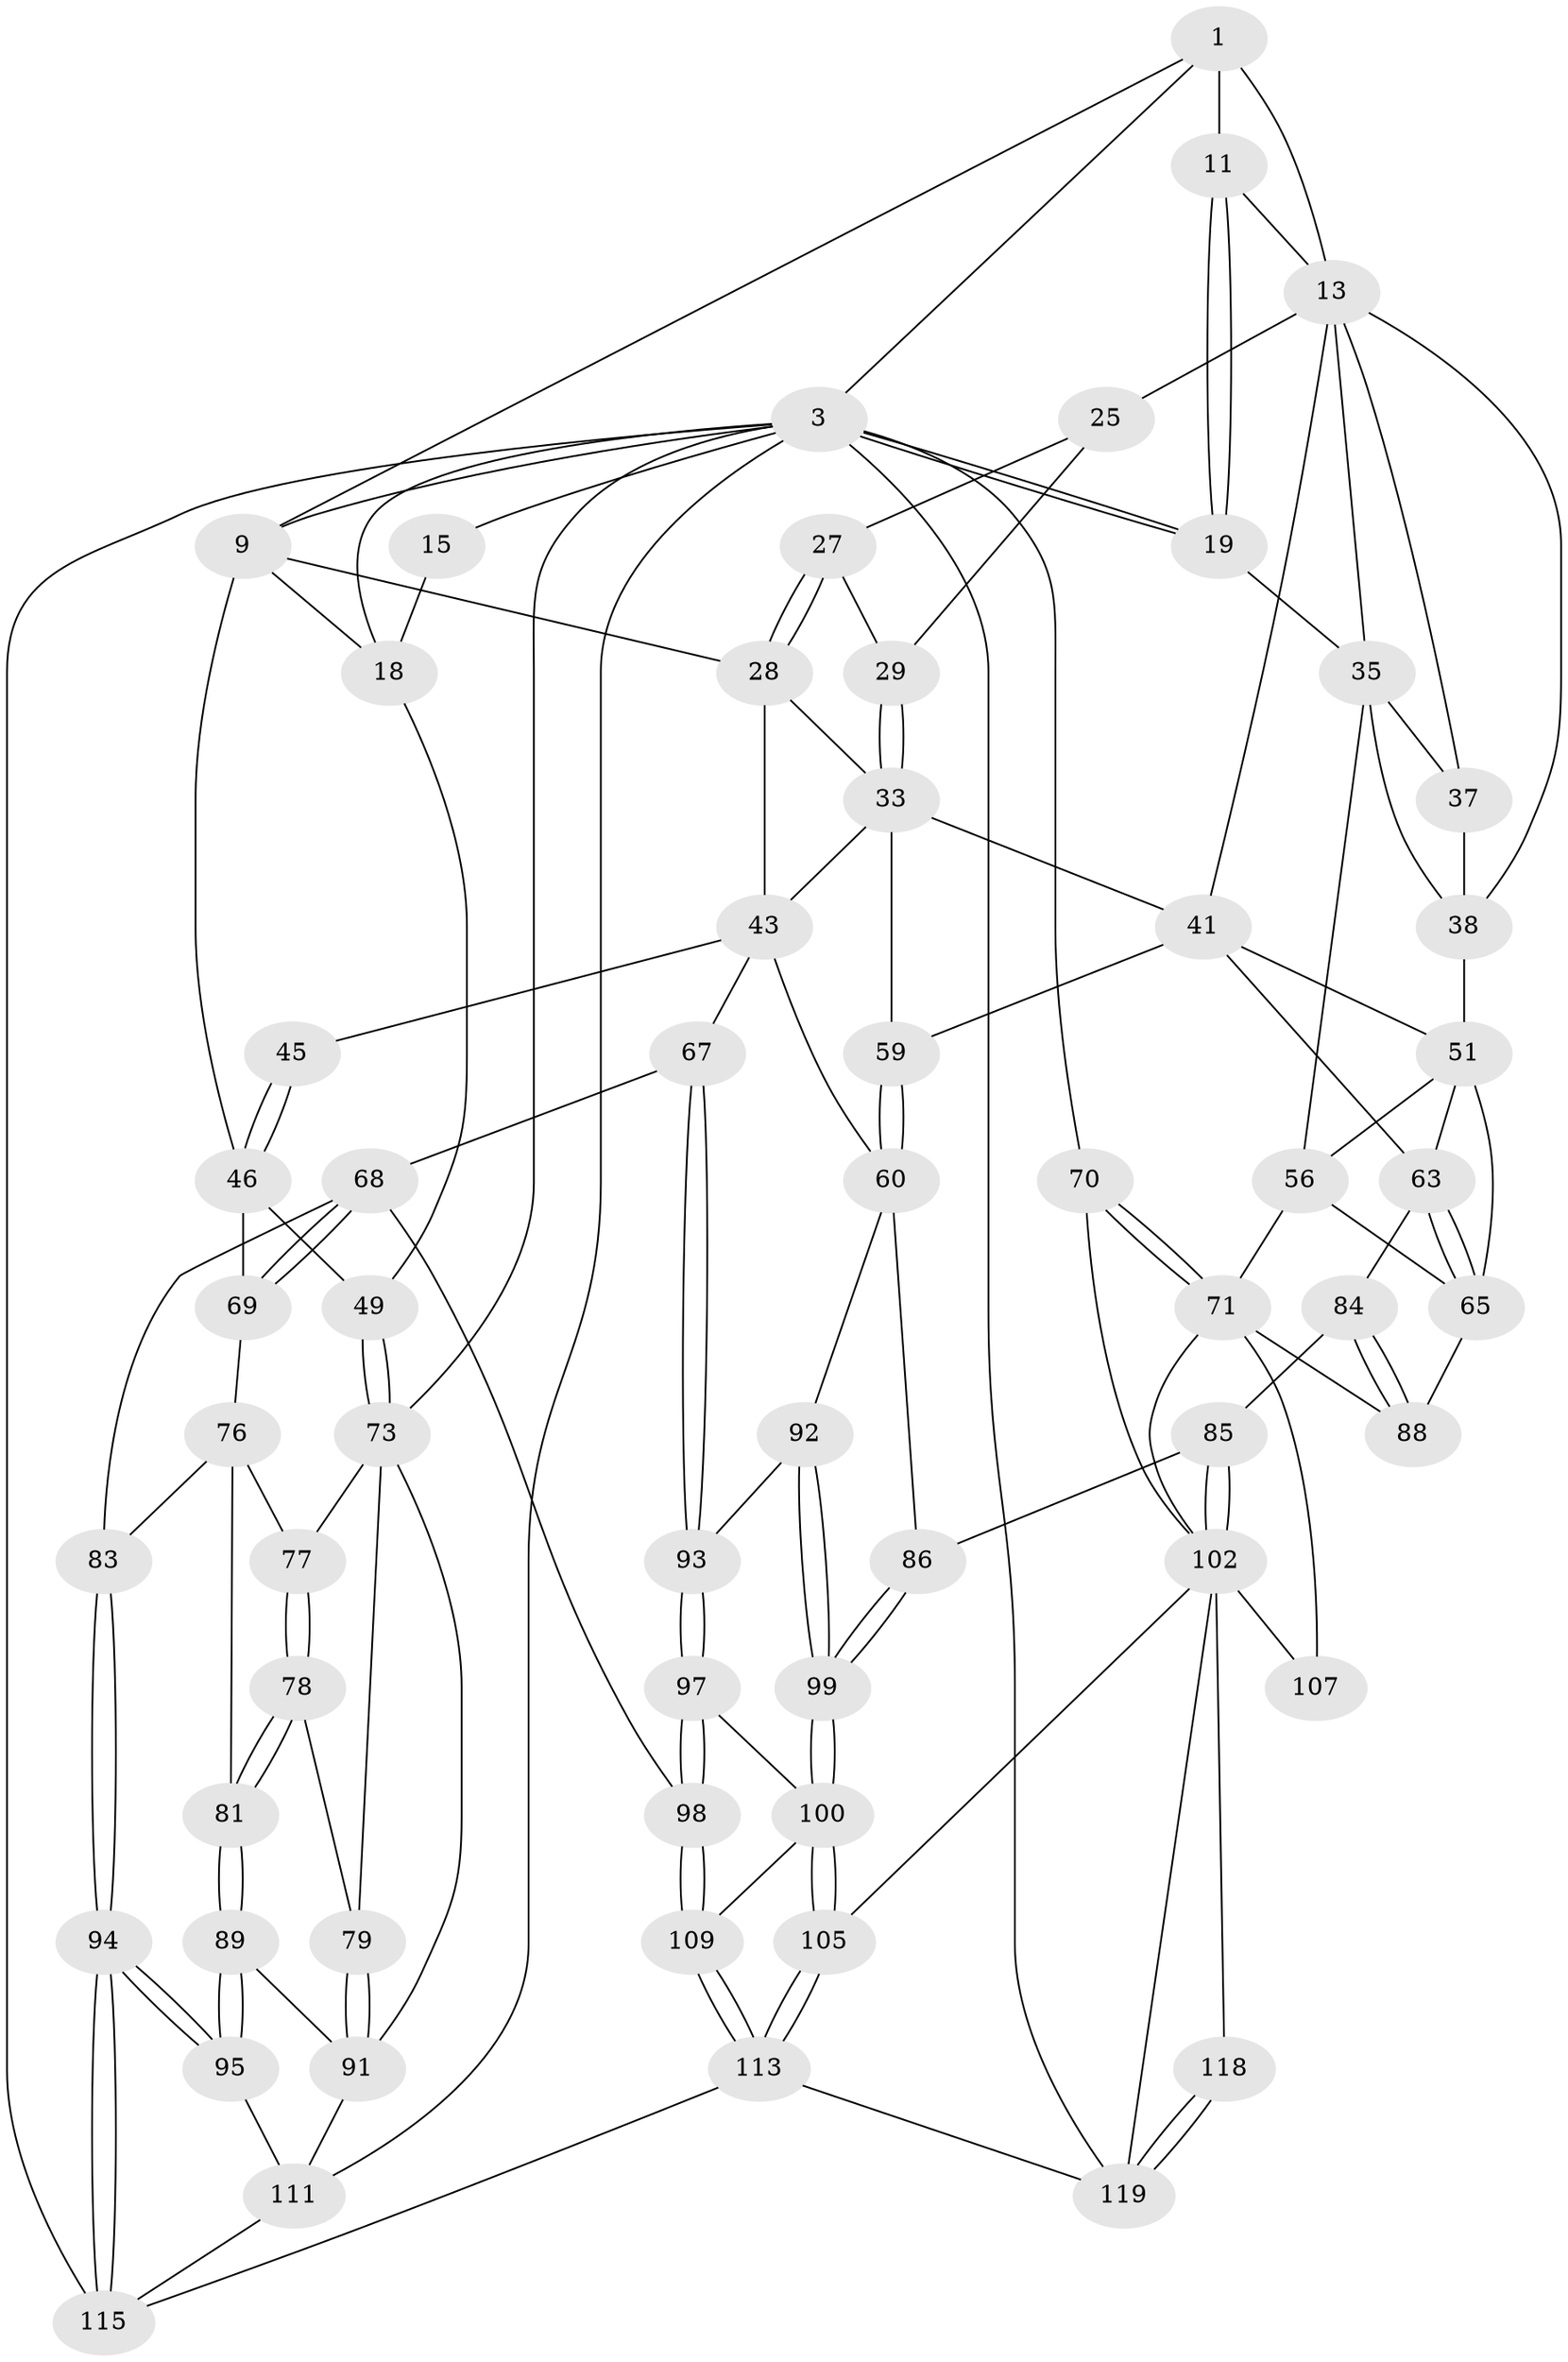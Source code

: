 // original degree distribution, {3: 0.024193548387096774, 4: 0.23387096774193547, 6: 0.23387096774193547, 5: 0.5080645161290323}
// Generated by graph-tools (version 1.1) at 2025/16/03/09/25 04:16:45]
// undirected, 62 vertices, 146 edges
graph export_dot {
graph [start="1"]
  node [color=gray90,style=filled];
  1 [pos="+0.5435354949268287+0",super="+2+7"];
  3 [pos="+1+0",super="+4"];
  9 [pos="+0.33060004896744805+0.1862690081009251",super="+10+16"];
  11 [pos="+0.7610369172459485+0.09119599972361227",super="+12"];
  13 [pos="+0.7415091012659855+0.19189979558229608",super="+14+22"];
  15 [pos="+0.1471944949783158+0.06970788068093205"];
  18 [pos="+0.14332200493634795+0.27549997793583214",super="+50"];
  19 [pos="+1+0",super="+21"];
  25 [pos="+0.6948696942367141+0.2700527063953188",super="+26"];
  27 [pos="+0.5329083442051671+0.25470214311651734",super="+30"];
  28 [pos="+0.45592531818400356+0.3304087271831481",super="+31"];
  29 [pos="+0.6124084612002386+0.3104678940114789"];
  33 [pos="+0.5702982972019733+0.3988036437277561",super="+34+42"];
  35 [pos="+1+0",super="+40"];
  37 [pos="+0.9432623673498545+0.3042741098738597"];
  38 [pos="+0.903825996609397+0.3700153208233005",super="+39"];
  41 [pos="+0.7162898584326839+0.3901511399261527",super="+54"];
  43 [pos="+0.47309864429864823+0.37349110558381704",super="+44"];
  45 [pos="+0.41642189319168194+0.4503724315171551"];
  46 [pos="+0.3172094382803966+0.3283136483423489",super="+47"];
  49 [pos="+0.12543903440330045+0.42177071843986474"];
  51 [pos="+0.8656460626236495+0.4262920957828236",super="+52"];
  56 [pos="+1+0.603760070411106",super="+57"];
  59 [pos="+0.5774301208089366+0.5668904329620373"];
  60 [pos="+0.5593888727352326+0.5792292929232276",super="+87"];
  63 [pos="+0.7738691184330831+0.6096507972324658",super="+64"];
  65 [pos="+0.9053058026013474+0.6020382453880891",super="+66"];
  67 [pos="+0.4649064800429321+0.5817389453741225"];
  68 [pos="+0.3359083849827795+0.6146247867480742",super="+82"];
  69 [pos="+0.3023992101971402+0.5889983247776284"];
  70 [pos="+1+1"];
  71 [pos="+1+0.8644079197873099",super="+122+72"];
  73 [pos="+0.1141773216320673+0.5209152294931587",super="+74"];
  76 [pos="+0.27068916761928863+0.5953942434163253",super="+80"];
  77 [pos="+0.1347380629232483+0.5784303239555205"];
  78 [pos="+0.12851730650347065+0.6311906361914179"];
  79 [pos="+0.07818785324034615+0.6557277384113637"];
  81 [pos="+0.15540294087487697+0.663069664220005"];
  83 [pos="+0.26900440745389215+0.7515814269951555"];
  84 [pos="+0.7413502720688679+0.6849866923299223"];
  85 [pos="+0.6590741825929918+0.7430724748471874"];
  86 [pos="+0.6330113690362987+0.7310551489560511"];
  88 [pos="+0.8336340564618318+0.7728141266337506"];
  89 [pos="+0.14977929999600761+0.6807752222111217",super="+90"];
  91 [pos="+0.06222561714137933+0.7554098132497377",super="+96"];
  92 [pos="+0.5264164812553683+0.7315976916266634"];
  93 [pos="+0.46344930465498524+0.6984789475010998"];
  94 [pos="+0.1878448828838871+0.8165867203692513"];
  95 [pos="+0.17006476047507801+0.8094932534633328",super="+110"];
  97 [pos="+0.44886291416688695+0.7408954941880218"];
  98 [pos="+0.33070885351090273+0.7707430406066138"];
  99 [pos="+0.5492342299762607+0.7800827421192851"];
  100 [pos="+0.525592660843049+0.8127589024760925",super="+101"];
  102 [pos="+0.6914777334325126+0.8431603179227272",super="+103+108"];
  105 [pos="+0.5260676635404976+0.8163067935558457"];
  107 [pos="+0.8193757648690062+0.8526245055094054"];
  109 [pos="+0.3690631323045262+0.8661080714792984"];
  111 [pos="+0.052726130860619023+0.8834793798715346",super="+112"];
  113 [pos="+0.37385959400421975+0.9037170444760543",super="+114"];
  115 [pos="+0.1963279880931613+0.8751508771346619",super="+117"];
  118 [pos="+0.48061895079612593+1"];
  119 [pos="+0.4696744998045605+1",super="+120"];
  1 -- 3;
  1 -- 11;
  1 -- 9;
  1 -- 13 [weight=2];
  3 -- 19;
  3 -- 19;
  3 -- 70 [weight=2];
  3 -- 9;
  3 -- 73;
  3 -- 111;
  3 -- 15;
  3 -- 115;
  3 -- 119;
  3 -- 18;
  9 -- 18;
  9 -- 28;
  9 -- 46;
  11 -- 19 [weight=2];
  11 -- 19;
  11 -- 13;
  13 -- 25 [weight=2];
  13 -- 35;
  13 -- 37;
  13 -- 38;
  13 -- 41;
  15 -- 18;
  18 -- 49;
  19 -- 35;
  25 -- 29;
  25 -- 27;
  27 -- 28;
  27 -- 28;
  27 -- 29;
  28 -- 33;
  28 -- 43;
  29 -- 33;
  29 -- 33;
  33 -- 43;
  33 -- 59;
  33 -- 41;
  35 -- 56;
  35 -- 37;
  35 -- 38;
  37 -- 38;
  38 -- 51;
  41 -- 51;
  41 -- 59;
  41 -- 63;
  43 -- 67;
  43 -- 60;
  43 -- 45;
  45 -- 46 [weight=2];
  45 -- 46;
  46 -- 49;
  46 -- 69;
  49 -- 73;
  49 -- 73;
  51 -- 65;
  51 -- 63;
  51 -- 56;
  56 -- 71;
  56 -- 65;
  59 -- 60;
  59 -- 60;
  60 -- 86;
  60 -- 92;
  63 -- 65;
  63 -- 65;
  63 -- 84;
  65 -- 88;
  67 -- 68;
  67 -- 93;
  67 -- 93;
  68 -- 69;
  68 -- 69;
  68 -- 98;
  68 -- 83;
  69 -- 76;
  70 -- 71;
  70 -- 71;
  70 -- 102;
  71 -- 107 [weight=2];
  71 -- 88;
  71 -- 102;
  73 -- 77;
  73 -- 91;
  73 -- 79;
  76 -- 77;
  76 -- 81;
  76 -- 83;
  77 -- 78;
  77 -- 78;
  78 -- 79;
  78 -- 81;
  78 -- 81;
  79 -- 91;
  79 -- 91;
  81 -- 89;
  81 -- 89;
  83 -- 94;
  83 -- 94;
  84 -- 85;
  84 -- 88;
  84 -- 88;
  85 -- 86;
  85 -- 102;
  85 -- 102;
  86 -- 99;
  86 -- 99;
  89 -- 95 [weight=2];
  89 -- 95;
  89 -- 91;
  91 -- 111;
  92 -- 93;
  92 -- 99;
  92 -- 99;
  93 -- 97;
  93 -- 97;
  94 -- 95;
  94 -- 95;
  94 -- 115;
  94 -- 115;
  95 -- 111;
  97 -- 98;
  97 -- 98;
  97 -- 100;
  98 -- 109;
  98 -- 109;
  99 -- 100;
  99 -- 100;
  100 -- 105;
  100 -- 105;
  100 -- 109;
  102 -- 105;
  102 -- 118 [weight=2];
  102 -- 119;
  102 -- 107;
  105 -- 113;
  105 -- 113;
  109 -- 113;
  109 -- 113;
  111 -- 115;
  113 -- 115;
  113 -- 119;
  118 -- 119;
  118 -- 119;
}
